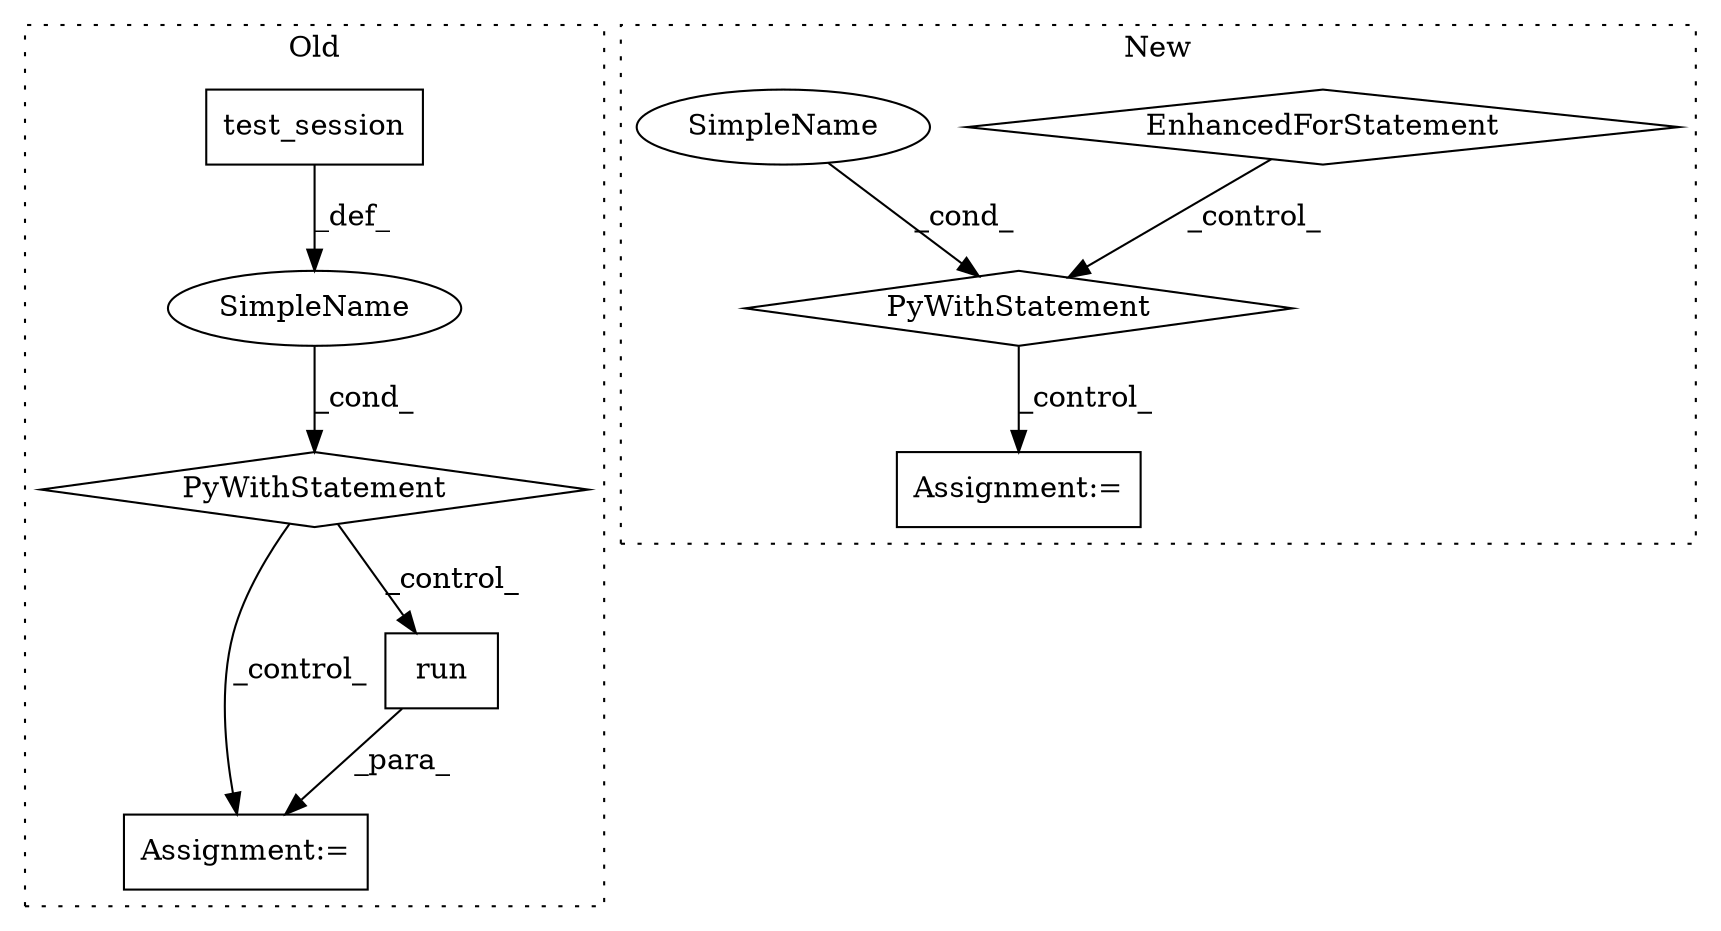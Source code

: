 digraph G {
subgraph cluster0 {
1 [label="test_session" a="32" s="24238,24262" l="13,1" shape="box"];
3 [label="Assignment:=" a="7" s="24997" l="1" shape="box"];
4 [label="SimpleName" a="42" s="" l="" shape="ellipse"];
5 [label="PyWithStatement" a="104" s="24223,24263" l="10,2" shape="diamond"];
6 [label="run" a="32" s="25006,25014" l="4,1" shape="box"];
label = "Old";
style="dotted";
}
subgraph cluster1 {
2 [label="PyWithStatement" a="104" s="24717,24752" l="10,2" shape="diamond"];
7 [label="Assignment:=" a="7" s="24852" l="1" shape="box"];
8 [label="EnhancedForStatement" a="70" s="24239,24399" l="95,2" shape="diamond"];
9 [label="SimpleName" a="42" s="" l="" shape="ellipse"];
label = "New";
style="dotted";
}
1 -> 4 [label="_def_"];
2 -> 7 [label="_control_"];
4 -> 5 [label="_cond_"];
5 -> 6 [label="_control_"];
5 -> 3 [label="_control_"];
6 -> 3 [label="_para_"];
8 -> 2 [label="_control_"];
9 -> 2 [label="_cond_"];
}